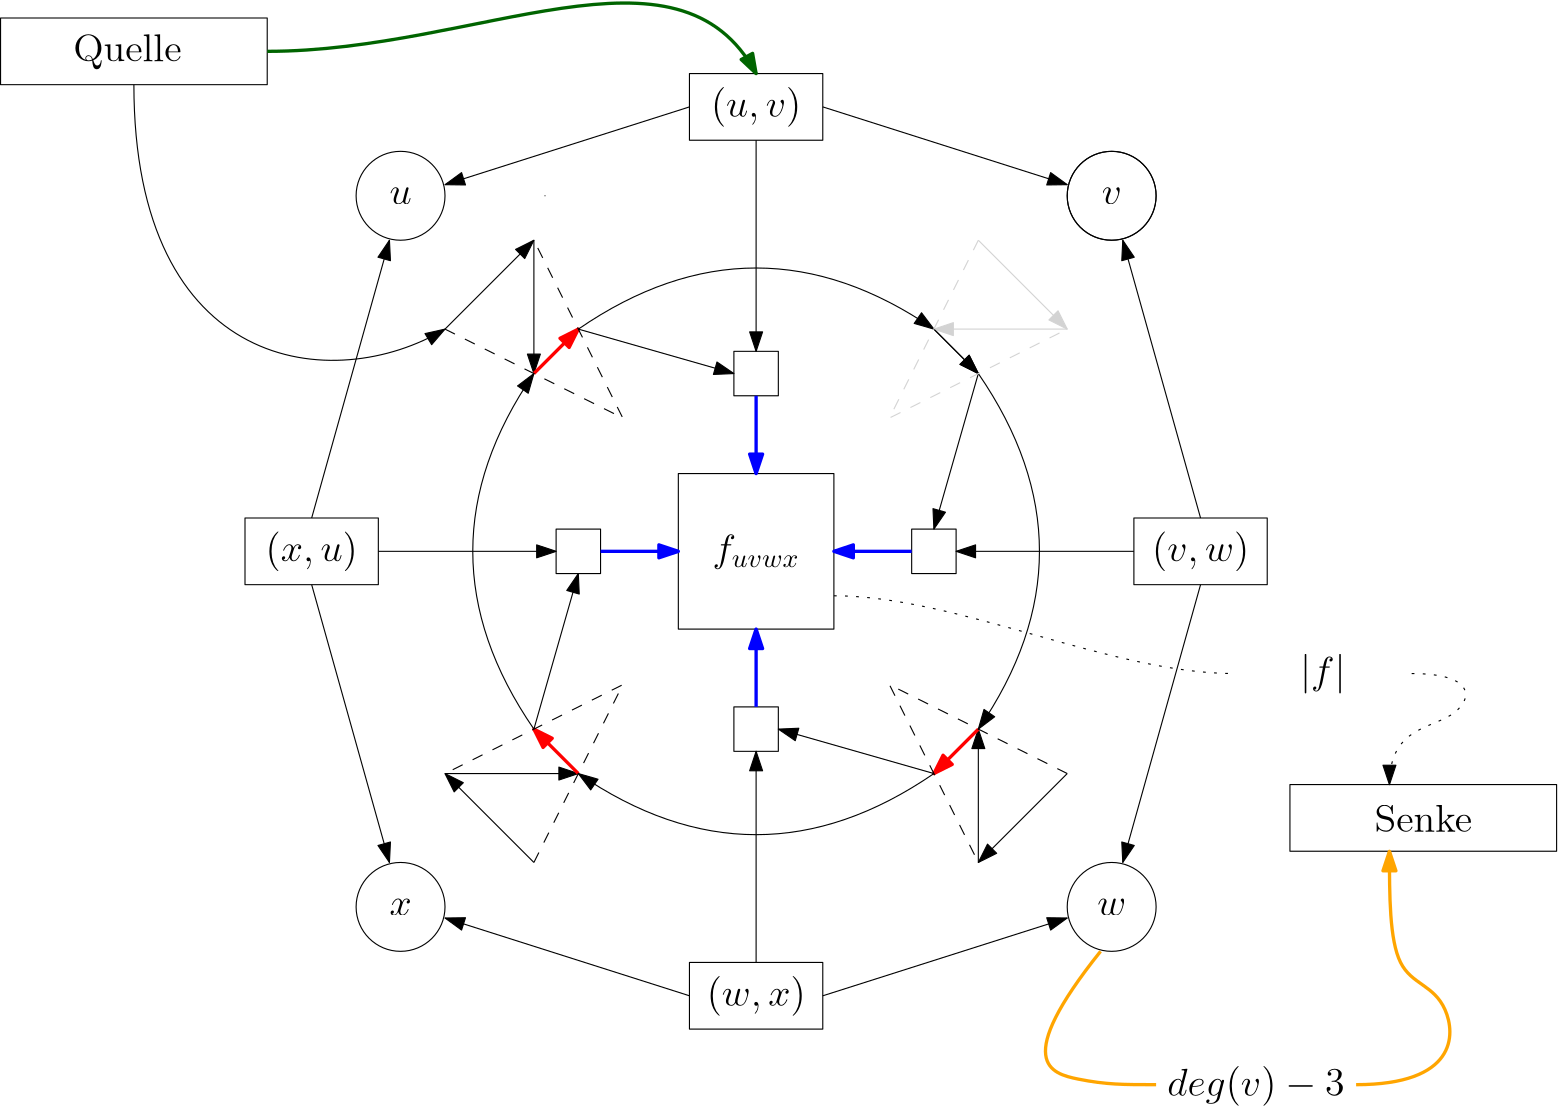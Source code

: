 <?xml version="1.0"?>
<!DOCTYPE ipe SYSTEM "ipe.dtd">
<ipe version="70206" creator="Ipe 7.2.7">
<info created="D:20190527180651" modified="D:20190716181751"/>
<ipestyle name="basic">
<symbol name="arrow/arc(spx)">
<path stroke="sym-stroke" fill="sym-stroke" pen="sym-pen">
0 0 m
-1 0.333 l
-1 -0.333 l
h
</path>
</symbol>
<symbol name="arrow/farc(spx)">
<path stroke="sym-stroke" fill="white" pen="sym-pen">
0 0 m
-1 0.333 l
-1 -0.333 l
h
</path>
</symbol>
<symbol name="arrow/ptarc(spx)">
<path stroke="sym-stroke" fill="sym-stroke" pen="sym-pen">
0 0 m
-1 0.333 l
-0.8 0 l
-1 -0.333 l
h
</path>
</symbol>
<symbol name="arrow/fptarc(spx)">
<path stroke="sym-stroke" fill="white" pen="sym-pen">
0 0 m
-1 0.333 l
-0.8 0 l
-1 -0.333 l
h
</path>
</symbol>
<symbol name="mark/circle(sx)" transformations="translations">
<path fill="sym-stroke">
0.6 0 0 0.6 0 0 e
0.4 0 0 0.4 0 0 e
</path>
</symbol>
<symbol name="mark/disk(sx)" transformations="translations">
<path fill="sym-stroke">
0.6 0 0 0.6 0 0 e
</path>
</symbol>
<symbol name="mark/fdisk(sfx)" transformations="translations">
<group>
<path fill="sym-fill">
0.5 0 0 0.5 0 0 e
</path>
<path fill="sym-stroke" fillrule="eofill">
0.6 0 0 0.6 0 0 e
0.4 0 0 0.4 0 0 e
</path>
</group>
</symbol>
<symbol name="mark/box(sx)" transformations="translations">
<path fill="sym-stroke" fillrule="eofill">
-0.6 -0.6 m
0.6 -0.6 l
0.6 0.6 l
-0.6 0.6 l
h
-0.4 -0.4 m
0.4 -0.4 l
0.4 0.4 l
-0.4 0.4 l
h
</path>
</symbol>
<symbol name="mark/square(sx)" transformations="translations">
<path fill="sym-stroke">
-0.6 -0.6 m
0.6 -0.6 l
0.6 0.6 l
-0.6 0.6 l
h
</path>
</symbol>
<symbol name="mark/fsquare(sfx)" transformations="translations">
<group>
<path fill="sym-fill">
-0.5 -0.5 m
0.5 -0.5 l
0.5 0.5 l
-0.5 0.5 l
h
</path>
<path fill="sym-stroke" fillrule="eofill">
-0.6 -0.6 m
0.6 -0.6 l
0.6 0.6 l
-0.6 0.6 l
h
-0.4 -0.4 m
0.4 -0.4 l
0.4 0.4 l
-0.4 0.4 l
h
</path>
</group>
</symbol>
<symbol name="mark/cross(sx)" transformations="translations">
<group>
<path fill="sym-stroke">
-0.43 -0.57 m
0.57 0.43 l
0.43 0.57 l
-0.57 -0.43 l
h
</path>
<path fill="sym-stroke">
-0.43 0.57 m
0.57 -0.43 l
0.43 -0.57 l
-0.57 0.43 l
h
</path>
</group>
</symbol>
<symbol name="arrow/fnormal(spx)">
<path stroke="sym-stroke" fill="white" pen="sym-pen">
0 0 m
-1 0.333 l
-1 -0.333 l
h
</path>
</symbol>
<symbol name="arrow/pointed(spx)">
<path stroke="sym-stroke" fill="sym-stroke" pen="sym-pen">
0 0 m
-1 0.333 l
-0.8 0 l
-1 -0.333 l
h
</path>
</symbol>
<symbol name="arrow/fpointed(spx)">
<path stroke="sym-stroke" fill="white" pen="sym-pen">
0 0 m
-1 0.333 l
-0.8 0 l
-1 -0.333 l
h
</path>
</symbol>
<symbol name="arrow/linear(spx)">
<path stroke="sym-stroke" pen="sym-pen">
-1 0.333 m
0 0 l
-1 -0.333 l
</path>
</symbol>
<symbol name="arrow/fdouble(spx)">
<path stroke="sym-stroke" fill="white" pen="sym-pen">
0 0 m
-1 0.333 l
-1 -0.333 l
h
-1 0 m
-2 0.333 l
-2 -0.333 l
h
</path>
</symbol>
<symbol name="arrow/double(spx)">
<path stroke="sym-stroke" fill="sym-stroke" pen="sym-pen">
0 0 m
-1 0.333 l
-1 -0.333 l
h
-1 0 m
-2 0.333 l
-2 -0.333 l
h
</path>
</symbol>
<pen name="heavier" value="0.8"/>
<pen name="fat" value="1.2"/>
<pen name="ultrafat" value="2"/>
<symbolsize name="large" value="5"/>
<symbolsize name="small" value="2"/>
<symbolsize name="tiny" value="1.1"/>
<arrowsize name="large" value="10"/>
<arrowsize name="small" value="5"/>
<arrowsize name="tiny" value="3"/>
<color name="red" value="1 0 0"/>
<color name="green" value="0 1 0"/>
<color name="blue" value="0 0 1"/>
<color name="yellow" value="1 1 0"/>
<color name="orange" value="1 0.647 0"/>
<color name="gold" value="1 0.843 0"/>
<color name="purple" value="0.627 0.125 0.941"/>
<color name="gray" value="0.745"/>
<color name="brown" value="0.647 0.165 0.165"/>
<color name="navy" value="0 0 0.502"/>
<color name="pink" value="1 0.753 0.796"/>
<color name="seagreen" value="0.18 0.545 0.341"/>
<color name="turquoise" value="0.251 0.878 0.816"/>
<color name="violet" value="0.933 0.51 0.933"/>
<color name="darkblue" value="0 0 0.545"/>
<color name="darkcyan" value="0 0.545 0.545"/>
<color name="darkgray" value="0.663"/>
<color name="darkgreen" value="0 0.392 0"/>
<color name="darkmagenta" value="0.545 0 0.545"/>
<color name="darkorange" value="1 0.549 0"/>
<color name="darkred" value="0.545 0 0"/>
<color name="lightblue" value="0.678 0.847 0.902"/>
<color name="lightcyan" value="0.878 1 1"/>
<color name="lightgray" value="0.827"/>
<color name="lightgreen" value="0.565 0.933 0.565"/>
<color name="lightyellow" value="1 1 0.878"/>
<dashstyle name="dashed" value="[4] 0"/>
<dashstyle name="dotted" value="[1 3] 0"/>
<dashstyle name="dash dotted" value="[4 2 1 2] 0"/>
<dashstyle name="dash dot dotted" value="[4 2 1 2 1 2] 0"/>
<textsize name="large" value="\large"/>
<textsize name="Large" value="\Large"/>
<textsize name="LARGE" value="\LARGE"/>
<textsize name="huge" value="\huge"/>
<textsize name="Huge" value="\Huge"/>
<textsize name="small" value="\small"/>
<textsize name="footnote" value="\footnotesize"/>
<textsize name="tiny" value="\tiny"/>
<textstyle name="center" begin="\begin{center}" end="\end{center}"/>
<textstyle name="itemize" begin="\begin{itemize}" end="\end{itemize}"/>
<textstyle name="item" begin="\begin{itemize}\item{}" end="\end{itemize}"/>
<gridsize name="4 pts" value="4"/>
<gridsize name="8 pts (~3 mm)" value="8"/>
<gridsize name="16 pts (~6 mm)" value="16"/>
<gridsize name="32 pts (~12 mm)" value="32"/>
<gridsize name="10 pts (~3.5 mm)" value="10"/>
<gridsize name="20 pts (~7 mm)" value="20"/>
<gridsize name="14 pts (~5 mm)" value="14"/>
<gridsize name="28 pts (~10 mm)" value="28"/>
<gridsize name="56 pts (~20 mm)" value="56"/>
<anglesize name="90 deg" value="90"/>
<anglesize name="60 deg" value="60"/>
<anglesize name="45 deg" value="45"/>
<anglesize name="30 deg" value="30"/>
<anglesize name="22.5 deg" value="22.5"/>
<opacity name="10%" value="0.1"/>
<opacity name="30%" value="0.3"/>
<opacity name="50%" value="0.5"/>
<opacity name="75%" value="0.75"/>
<tiling name="falling" angle="-60" step="4" width="1"/>
<tiling name="rising" angle="30" step="4" width="1"/>
</ipestyle>
<page>
<layer name="alpha"/>
<view layers="alpha" active="alpha"/>
<text layer="alpha" transformations="translations" pos="288 800" stroke="black" type="label" width="32.519" height="10.756" depth="3.59" halign="center" valign="center" size="Large" style="math">(u,v)</text>
<text transformations="translations" pos="448 640" stroke="black" type="label" width="34.952" height="10.756" depth="3.59" halign="center" valign="center" size="Large" style="math">(v,w)</text>
<text transformations="translations" pos="288 480" stroke="black" type="label" width="35.628" height="10.756" depth="3.59" halign="center" valign="center" size="Large" style="math">(w,x)</text>
<text transformations="translations" pos="128 640" stroke="black" type="label" width="33.196" height="10.756" depth="3.59" halign="center" valign="center" size="Large" style="math">(x,u)</text>
<text transformations="translations" pos="160 768" stroke="black" type="label" width="7.995" height="6.177" depth="0" halign="center" valign="center" size="Large" style="math">u</text>
<text transformations="translations" pos="160 512" stroke="black" type="label" width="7.982" height="6.177" depth="0" halign="center" valign="center" size="Large" style="math">x</text>
<text transformations="translations" pos="416 512" stroke="black" type="label" width="10.427" height="6.177" depth="0" halign="center" valign="center" size="Large" style="math">w</text>
<text transformations="translations" pos="416 768" stroke="black" type="label" width="7.306" height="6.177" depth="0" halign="center" valign="center" size="Large" style="math">v</text>
<text transformations="translations" pos="288 640" stroke="black" type="label" width="31.406" height="9.962" depth="2.79" halign="center" valign="center" size="Large" style="math">f_{uvwx}</text>
<path stroke="black">
16 0 0 16 160 768 e
</path>
<path stroke="black">
16 0 0 16 416 768 e
</path>
<path stroke="black">
16 0 0 16 416 512 e
</path>
<path stroke="black">
16 0 0 16 160 512 e
</path>
<path stroke="black">
264 812 m
264 788 l
312 788 l
312 812 l
h
</path>
<path stroke="black">
104 652 m
104 628 l
152 628 l
152 652 l
h
</path>
<path stroke="black">
264 492 m
264 468 l
312 468 l
312 492 l
h
</path>
<path stroke="black">
424 652 m
424 628 l
472 628 l
472 652 l
h
</path>
<path stroke="black">
316 612 m
316 668 l
260 668 l
260 612 l
h
</path>
<path stroke="black">
216 648 m
216 632 l
232 632 l
232 648 l
h
</path>
<path stroke="black">
280 712 m
280 696 l
296 696 l
296 712 l
h
</path>
<path stroke="black">
344 648 m
344 632 l
360 632 l
360 648 l
h
</path>
<path stroke="black">
280 584 m
280 568 l
296 568 l
296 584 l
h
</path>
<path stroke="blue" pen="fat" arrow="normal/normal">
232 640 m
260 640 l
</path>
<path stroke="blue" pen="fat" arrow="normal/normal">
288 696 m
288 668 l
</path>
<path stroke="blue" pen="fat" arrow="normal/normal">
344 640 m
316 640 l
</path>
<path stroke="blue" pen="fat" arrow="normal/normal">
288 584 m
288 612 l
</path>
<path stroke="black" arrow="normal/normal">
152 640 m
216 640 l
</path>
<path stroke="black" arrow="normal/normal">
424 640 m
360 640 l
</path>
<path stroke="black" arrow="normal/normal">
288 492 m
288 568 l
288 492 l
288 568 l
</path>
<path stroke="black" arrow="normal/normal">
128 652 m
156 752 l
</path>
<path stroke="black" arrow="normal/normal">
264 800 m
176 772 l
</path>
<path stroke="black" arrow="normal/normal">
312 800 m
400 772 l
</path>
<path stroke="black" arrow="normal/normal">
448 628 m
420 528 l
</path>
<path stroke="black" arrow="normal/normal">
312 480 m
400 508 l
</path>
<path stroke="black" arrow="normal/normal">
264 480 m
176 508 l
</path>
<path stroke="black" arrow="normal/normal">
128 628 m
156 528 l
</path>
<path stroke="black" arrow="normal/normal">
448 652 m
420 752 l
</path>
<path stroke="black" arrow="normal/normal">
208 528 m
176 560 l
</path>
<path stroke="black" arrow="normal/normal">
176 560 m
224 560 l
</path>
<path stroke="red" pen="fat" arrow="normal/normal">
224 560 m
208 576 l
</path>
<path stroke="black" dash="dashed">
208 528 m
240 592 l
176 560 l
176 560 l
</path>
<path stroke="black" arrow="normal/normal">
176 720 m
208 752 l
</path>
<path stroke="black" arrow="normal/normal">
208 752 m
208 704 l
</path>
<path stroke="red" pen="fat" arrow="normal/normal">
208 704 m
224 720 l
</path>
<path stroke="black" dash="dashed">
176 720 m
240 688 l
208 752 l
208 752 l
</path>
<path stroke="black" arrow="normal/normal">
352 720 m
368 704 l
</path>
<path stroke="black" arrow="normal/normal">
400 560 m
368 528 l
</path>
<path stroke="black" arrow="normal/normal">
368 528 m
368 576 l
</path>
<path stroke="red" pen="fat" arrow="normal/normal">
368 576 m
352 560 l
</path>
<path stroke="black" dash="dashed">
400 560 m
336 592 l
368 528 l
</path>
<path stroke="black" arrow="normal/normal">
224 720 m
288 764
352 720 c
</path>
<path stroke="black" arrow="normal/normal">
368 704 m
412 640
368 576 c
</path>
<path stroke="black" arrow="normal/normal">
352 560 m
288 516
224 560 c
</path>
<path stroke="black" arrow="normal/normal">
208 576 m
164 640
208 704 c
</path>
<path stroke="black" arrow="normal/normal">
368 704 m
352 648 l
</path>
<path stroke="black" arrow="normal/normal">
352 560 m
296 576 l
</path>
<path stroke="black" arrow="normal/normal">
208 576 m
224 632 l
</path>
<path stroke="black" arrow="normal/normal">
224 720 m
280 704 l
</path>
<path stroke="black" cap="1">
212 768 m
212 768 l
</path>
<path stroke="black" arrow="normal/normal">
288 788 m
288 712 l
</path>
<text matrix="1 0 0 1 -32 148" transformations="translations" pos="96 672" stroke="black" type="label" width="43.702" height="9.962" depth="2.79" halign="center" valign="center" size="Large">Quelle
</text>
<path matrix="1 0 0 1 -32 132" stroke="black">
48 700 m
48 676 l
144 676 l
144 700 l
h
</path>
<path stroke="darkgreen" pen="fat" arrow="normal/normal">
112 820 m
188 820
260 864
288 812 c
</path>
<text matrix="1 0 0 1 0.177534 -111.964" transformations="translations" pos="528 656" stroke="black" type="label" width="35.118" height="9.963" depth="0" halign="center" valign="center" size="Large">Senke</text>
<path matrix="1 0 0 1 0.177534 -111.964" stroke="black">
480 668 m
480 644 l
576 644 l
576 668 l
h
</path>
<text matrix="1 0 0 1 -52 -68" transformations="translations" pos="488 512" stroke="black" type="label" width="63.84" height="10.756" depth="3.59" valign="baseline" size="Large" style="math">deg(v)-3</text>
<text transformations="translations" pos="492 596" stroke="black" type="label" width="16.426" height="10.756" depth="3.59" halign="center" valign="center" size="Large" style="math">|f|
</text>
<path stroke="black" dash="dotted">
316 624 m
360 624
416 596
460 596 c
</path>
<path stroke="black" dash="dotted" arrow="normal/normal">
524 596 m
548 596
544 576
516 576
516 556 c
</path>
<path stroke="orange" pen="fat">
412 496 m
380 456
408 448
420 448
432 448 c
</path>
<path stroke="orange" pen="fat" arrow="normal/normal">
504 448 m
540 448
540 484
516 484
516 516
516 532 c
</path>
<path stroke="black" arrow="normal/normal">
64 808 m
64 704
136 696
176 720 c
</path>
<path stroke="black">
16 0 0 16 416 768 e
</path>
<path stroke="lightgray" arrow="normal/normal">
368 752 m
400 720 l
</path>
<path stroke="lightgray" arrow="normal/normal">
400 720 m
352 720 l
</path>
<path stroke="black" arrow="normal/normal">
352 720 m
368 704 l
</path>
<path stroke="lightgray" dash="dashed">
368 752 m
336 688 l
400 720 l
</path>
</page>
</ipe>
